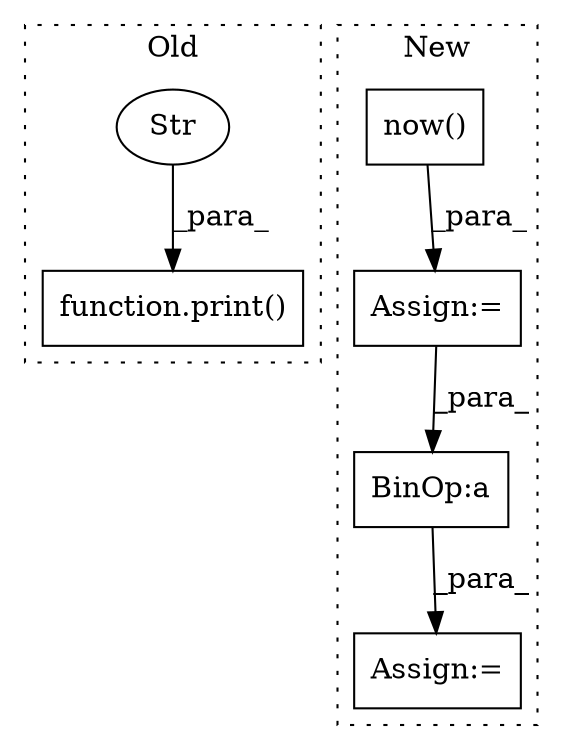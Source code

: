 digraph G {
subgraph cluster0 {
1 [label="function.print()" a="75" s="6189,6213" l="6,1" shape="box"];
5 [label="Str" a="66" s="6195" l="18" shape="ellipse"];
label = "Old";
style="dotted";
}
subgraph cluster1 {
2 [label="now()" a="75" s="6075" l="14" shape="box"];
3 [label="Assign:=" a="68" s="6072" l="3" shape="box"];
4 [label="BinOp:a" a="82" s="6359" l="3" shape="box"];
6 [label="Assign:=" a="68" s="6342" l="3" shape="box"];
label = "New";
style="dotted";
}
2 -> 3 [label="_para_"];
3 -> 4 [label="_para_"];
4 -> 6 [label="_para_"];
5 -> 1 [label="_para_"];
}